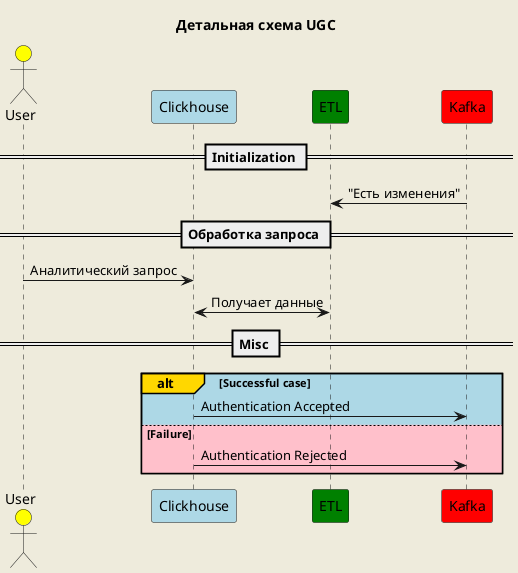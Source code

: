 @startuml
skinparam componentStyle uml2
skinparam backgroundColor #EEEBDC
skinparam responseMessageBelowArrow true

title Детальная схема UGC 

' Участники
actor User #Yellow
participant Clickhouse #Lightblue
participant ETL #Green
participant Kafka #Red

' Взаимодействия
== Initialization ==
Kafka -> ETL: "Есть изменения"

== Обработка запроса ==
User -> Clickhouse: Аналитический запрос
Clickhouse <-> ETL: Получает данные

== Misc ==

alt#Gold #LightBlue Successful case
    Clickhouse -> Kafka: Authentication Accepted
else #Pink Failure
    Clickhouse -> Kafka: Authentication Rejected
end



@enduml
